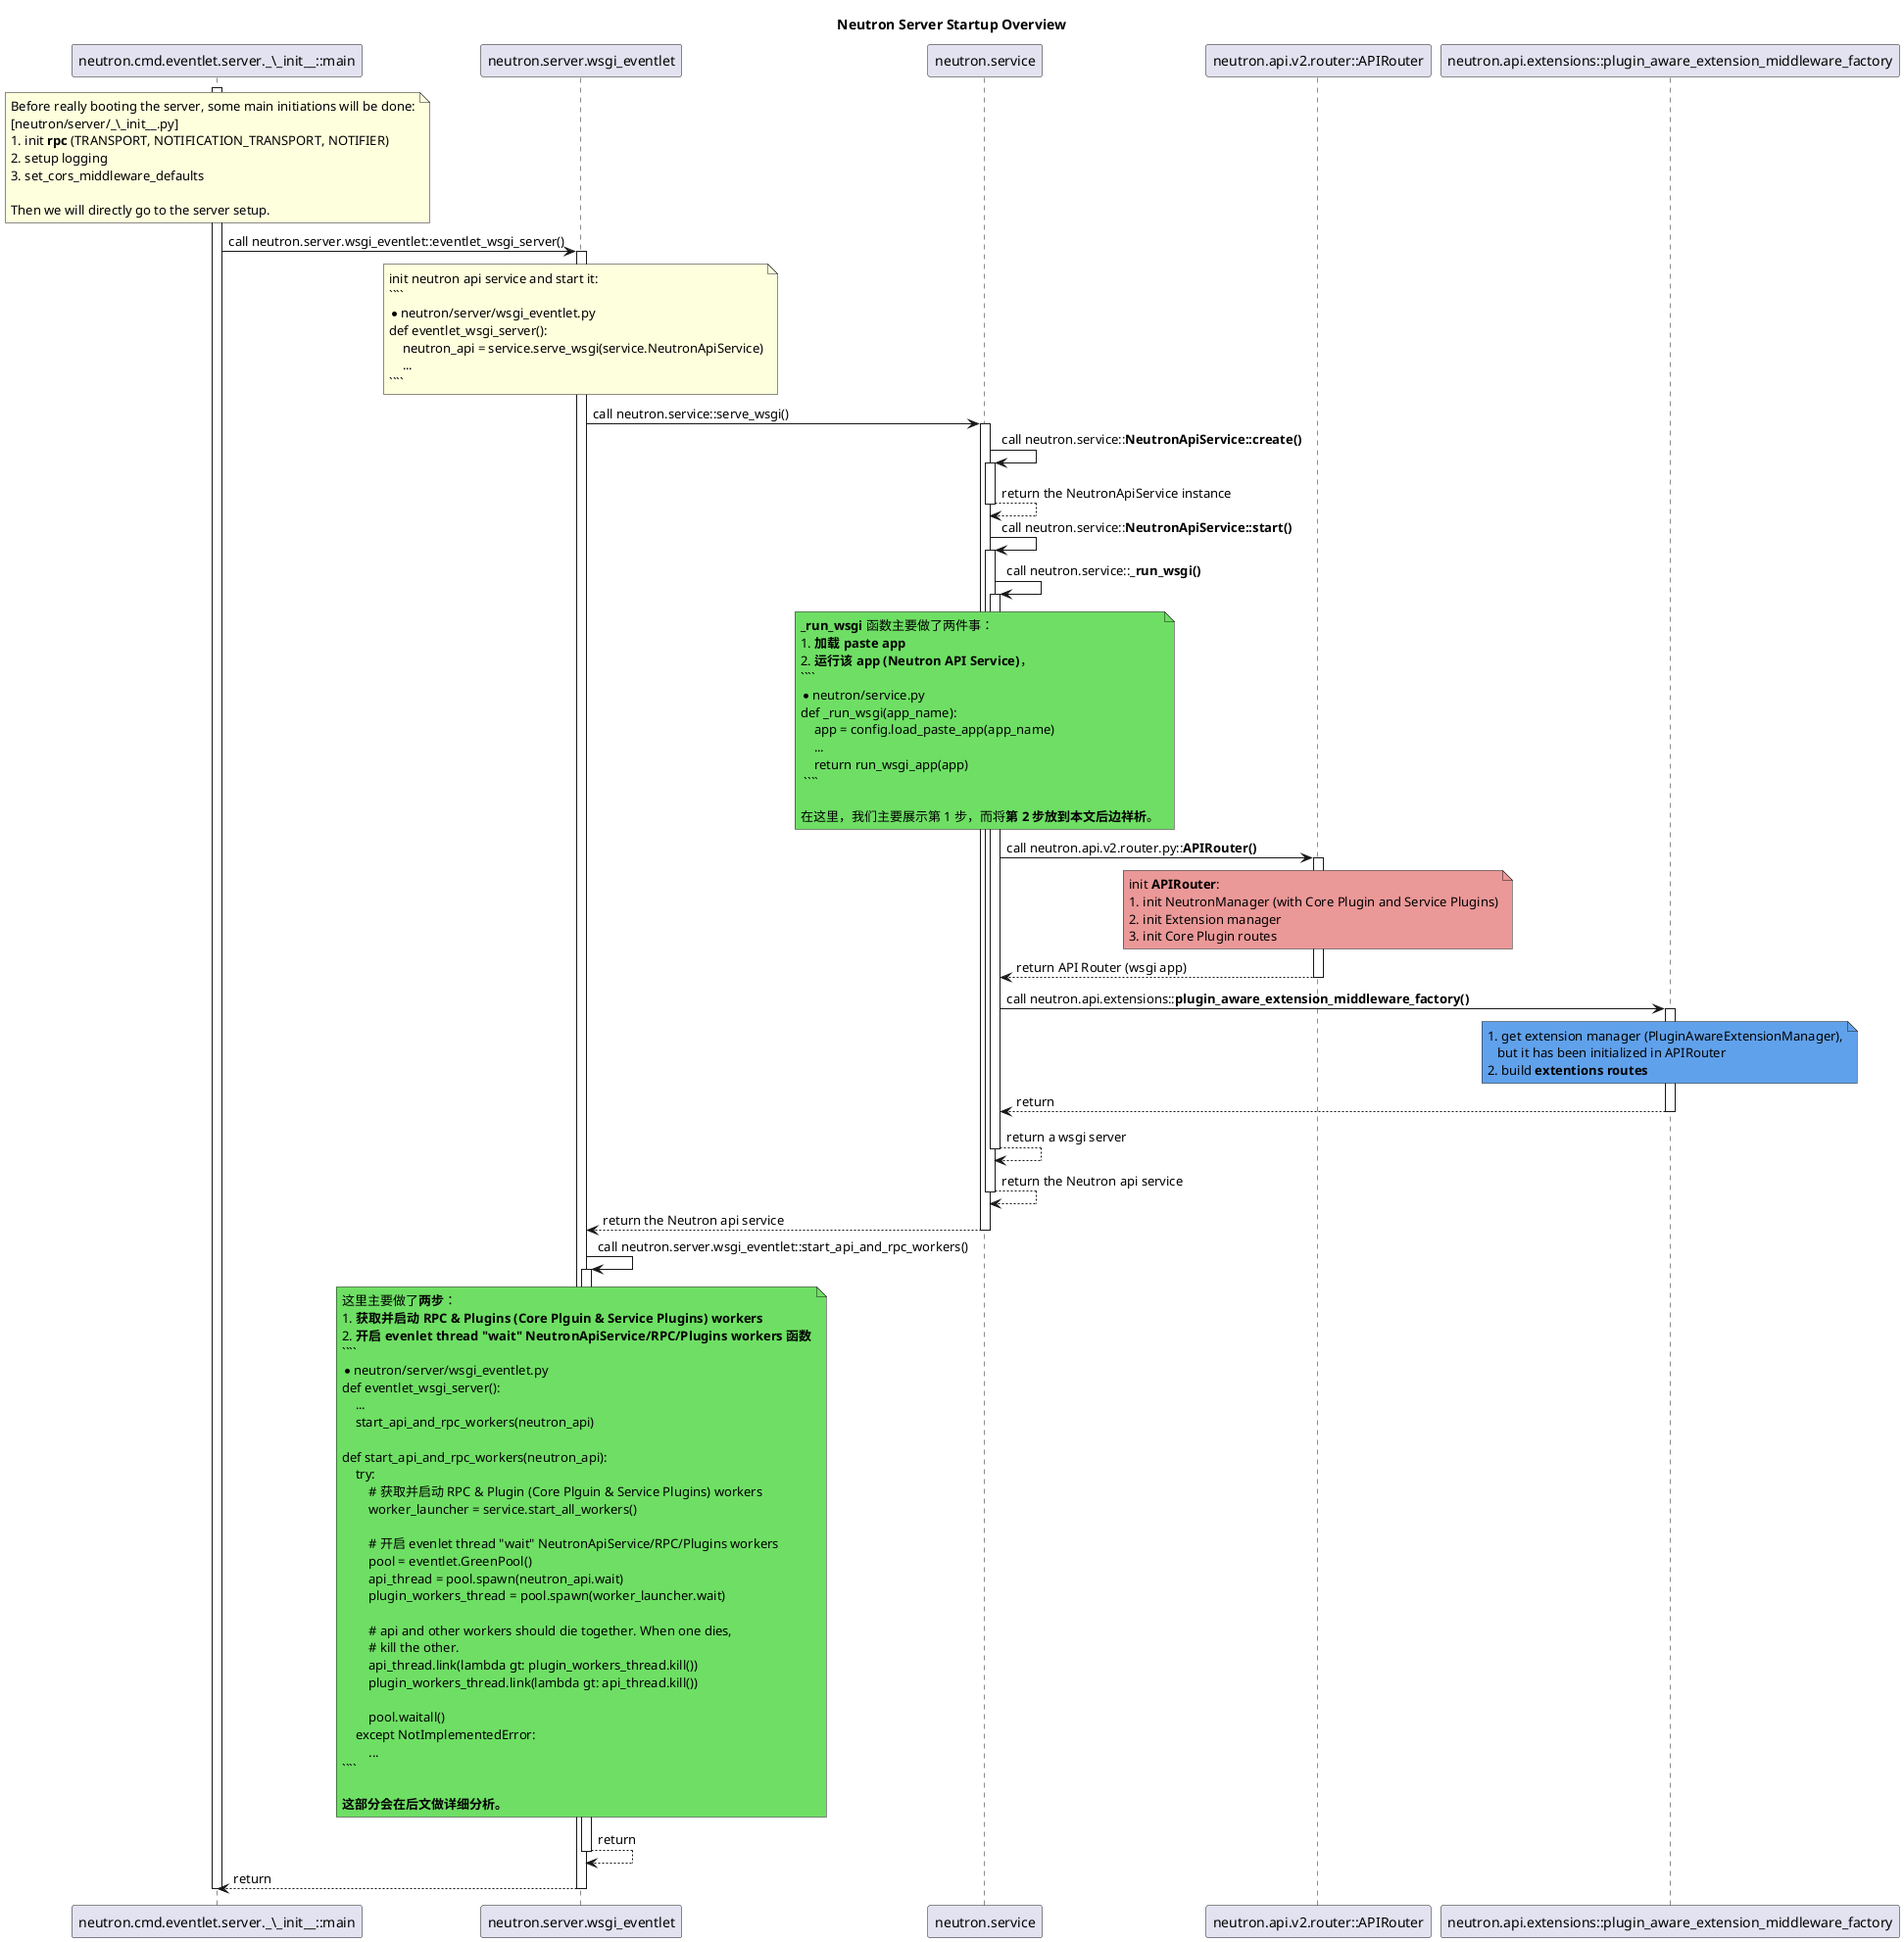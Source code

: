 @startuml

title Neutron Server Startup Overview

participant server_main as "neutron.cmd.eventlet.server._\_init__::main"
participant wsgi_eventlet as "neutron.server.wsgi_eventlet"
participant neutron_service as "neutron.service"
participant api_router as "neutron.api.v2.router::APIRouter"
participant extension_middleware_factory as "neutron.api.extensions::plugin_aware_extension_middleware_factory"

activate server_main
note over server_main
Before really booting the server, some main initiations will be done:
[neutron/server/_\_init__.py]
1. init **rpc** (TRANSPORT, NOTIFICATION_TRANSPORT, NOTIFIER)
2. setup logging
3. set_cors_middleware_defaults

Then we will directly go to the server setup.
end note

server_main->wsgi_eventlet: call neutron.server.wsgi_eventlet::eventlet_wsgi_server()

activate wsgi_eventlet
note over wsgi_eventlet
init neutron api service and start it:
````
* neutron/server/wsgi_eventlet.py
def eventlet_wsgi_server():
    neutron_api = service.serve_wsgi(service.NeutronApiService)
    ...
````
end note

wsgi_eventlet->neutron_service: call neutron.service::serve_wsgi()

activate neutron_service

neutron_service->neutron_service: call neutron.service::**NeutronApiService::create()**
activate neutron_service
neutron_service-->neutron_service: return the NeutronApiService instance
deactivate neutron_service

neutron_service->neutron_service: call neutron.service::**NeutronApiService::start()**

activate neutron_service
neutron_service->neutron_service: call neutron.service::**_run_wsgi()**

activate neutron_service
note over neutron_service #6EDF64
**_run_wsgi** 函数主要做了两件事：
1. **加载 paste app**
2. **运行该 app (Neutron API Service)**，
````
* neutron/service.py
def _run_wsgi(app_name):
    app = config.load_paste_app(app_name)
    ...
    return run_wsgi_app(app)
 ````

在这里，我们主要展示第 1 步，而将**第 2 步放到本文后边祥析**。
end note

neutron_service->api_router: call neutron.api.v2.router.py::**APIRouter()**

activate api_router
note over api_router #EB9898
init **APIRouter**:
1. init NeutronManager (with Core Plugin and Service Plugins)
2. init Extension manager
3. init Core Plugin routes
end note

api_router-->neutron_service: return API Router (wsgi app)
deactivate api_router

neutron_service->extension_middleware_factory: call neutron.api.extensions::**plugin_aware_extension_middleware_factory()** 

activate extension_middleware_factory
note over extension_middleware_factory #60A1EB
1. get extension manager (PluginAwareExtensionManager),
   but it has been initialized in APIRouter
2. build **extentions routes**
end note

extension_middleware_factory-->neutron_service: return
deactivate extension_middleware_factory


neutron_service-->neutron_service: return a wsgi server
deactivate neutron_service

neutron_service-->neutron_service: return the Neutron api service
deactivate neutron_service

neutron_service-->wsgi_eventlet: return the Neutron api service
deactivate neutron_service

wsgi_eventlet->wsgi_eventlet: call neutron.server.wsgi_eventlet::start_api_and_rpc_workers()

activate wsgi_eventlet
note over wsgi_eventlet #6EDF64
这里主要做了**两步**：
1. **获取并启动 RPC & Plugins (Core Plguin & Service Plugins) workers**
2. **开启 evenlet thread "wait" NeutronApiService/RPC/Plugins workers 函数**
````
* neutron/server/wsgi_eventlet.py
def eventlet_wsgi_server():
    ...
    start_api_and_rpc_workers(neutron_api)

def start_api_and_rpc_workers(neutron_api):
    try:
        # 获取并启动 RPC & Plugin (Core Plguin & Service Plugins) workers
        worker_launcher = service.start_all_workers()

        # 开启 evenlet thread "wait" NeutronApiService/RPC/Plugins workers
        pool = eventlet.GreenPool()
        api_thread = pool.spawn(neutron_api.wait)
        plugin_workers_thread = pool.spawn(worker_launcher.wait)

        # api and other workers should die together. When one dies,
        # kill the other.
        api_thread.link(lambda gt: plugin_workers_thread.kill())
        plugin_workers_thread.link(lambda gt: api_thread.kill())

        pool.waitall()
    except NotImplementedError:
        ...
````

**这部分会在后文做详细分析。**
end note

wsgi_eventlet-->wsgi_eventlet: return
deactivate wsgi_eventlet

wsgi_eventlet-->server_main: return
deactivate wsgi_eventlet

deactivate server_main

@enduml
